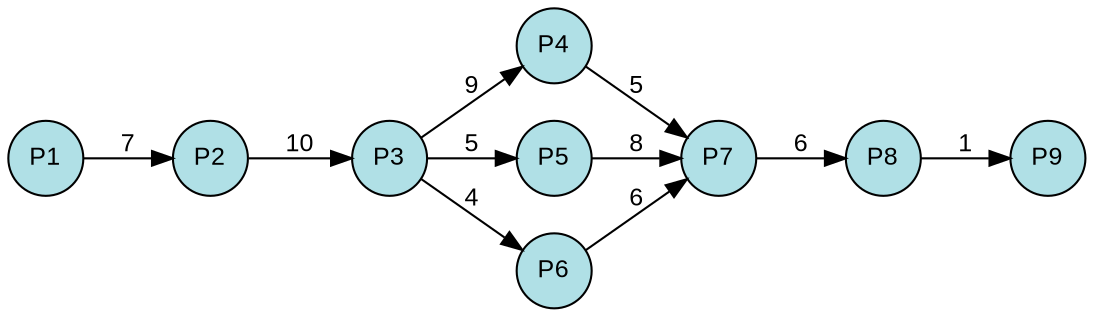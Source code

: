 digraph {
  splines=true;
node [margin=0 fontname=arial fontcolor=black fontsize=12 shape=circle width=0.5 fixedsize=true style=filled fillcolor=powderblue]
  1 [label="P1"]
  2 [label="P2"]
  3 [label="P3"]
  4 [label="P4"]
  5 [label="P5"]
  6 [label="P6"]
  7 [label="P7"]
  8 [label="P8"]
  9 [label="P9"]
rankdir=LR
edge [margin=0 fontname=arial fontcolor=black fontsize=12]
	1 -> 2 [label="7"]
	2 -> 3 [label="10"]
	3 -> 4 [label="9"]
	3 -> 5 [label="5"]
	3 -> 6 [label="4"]
	4 -> 7 [label="5"]
	5 -> 7 [label="8"]
	6 -> 7 [label="6"]
	7 -> 8 [label="6"]
	8 -> 9 [label="1"]
	{rank=same  1 }
	{rank=same  2 }
	{rank=same  3 }
	{rank=same  4, 5, 6 }
	{rank=same  7 }
	{rank=same  8 }
	{rank=same  9 }
} 
